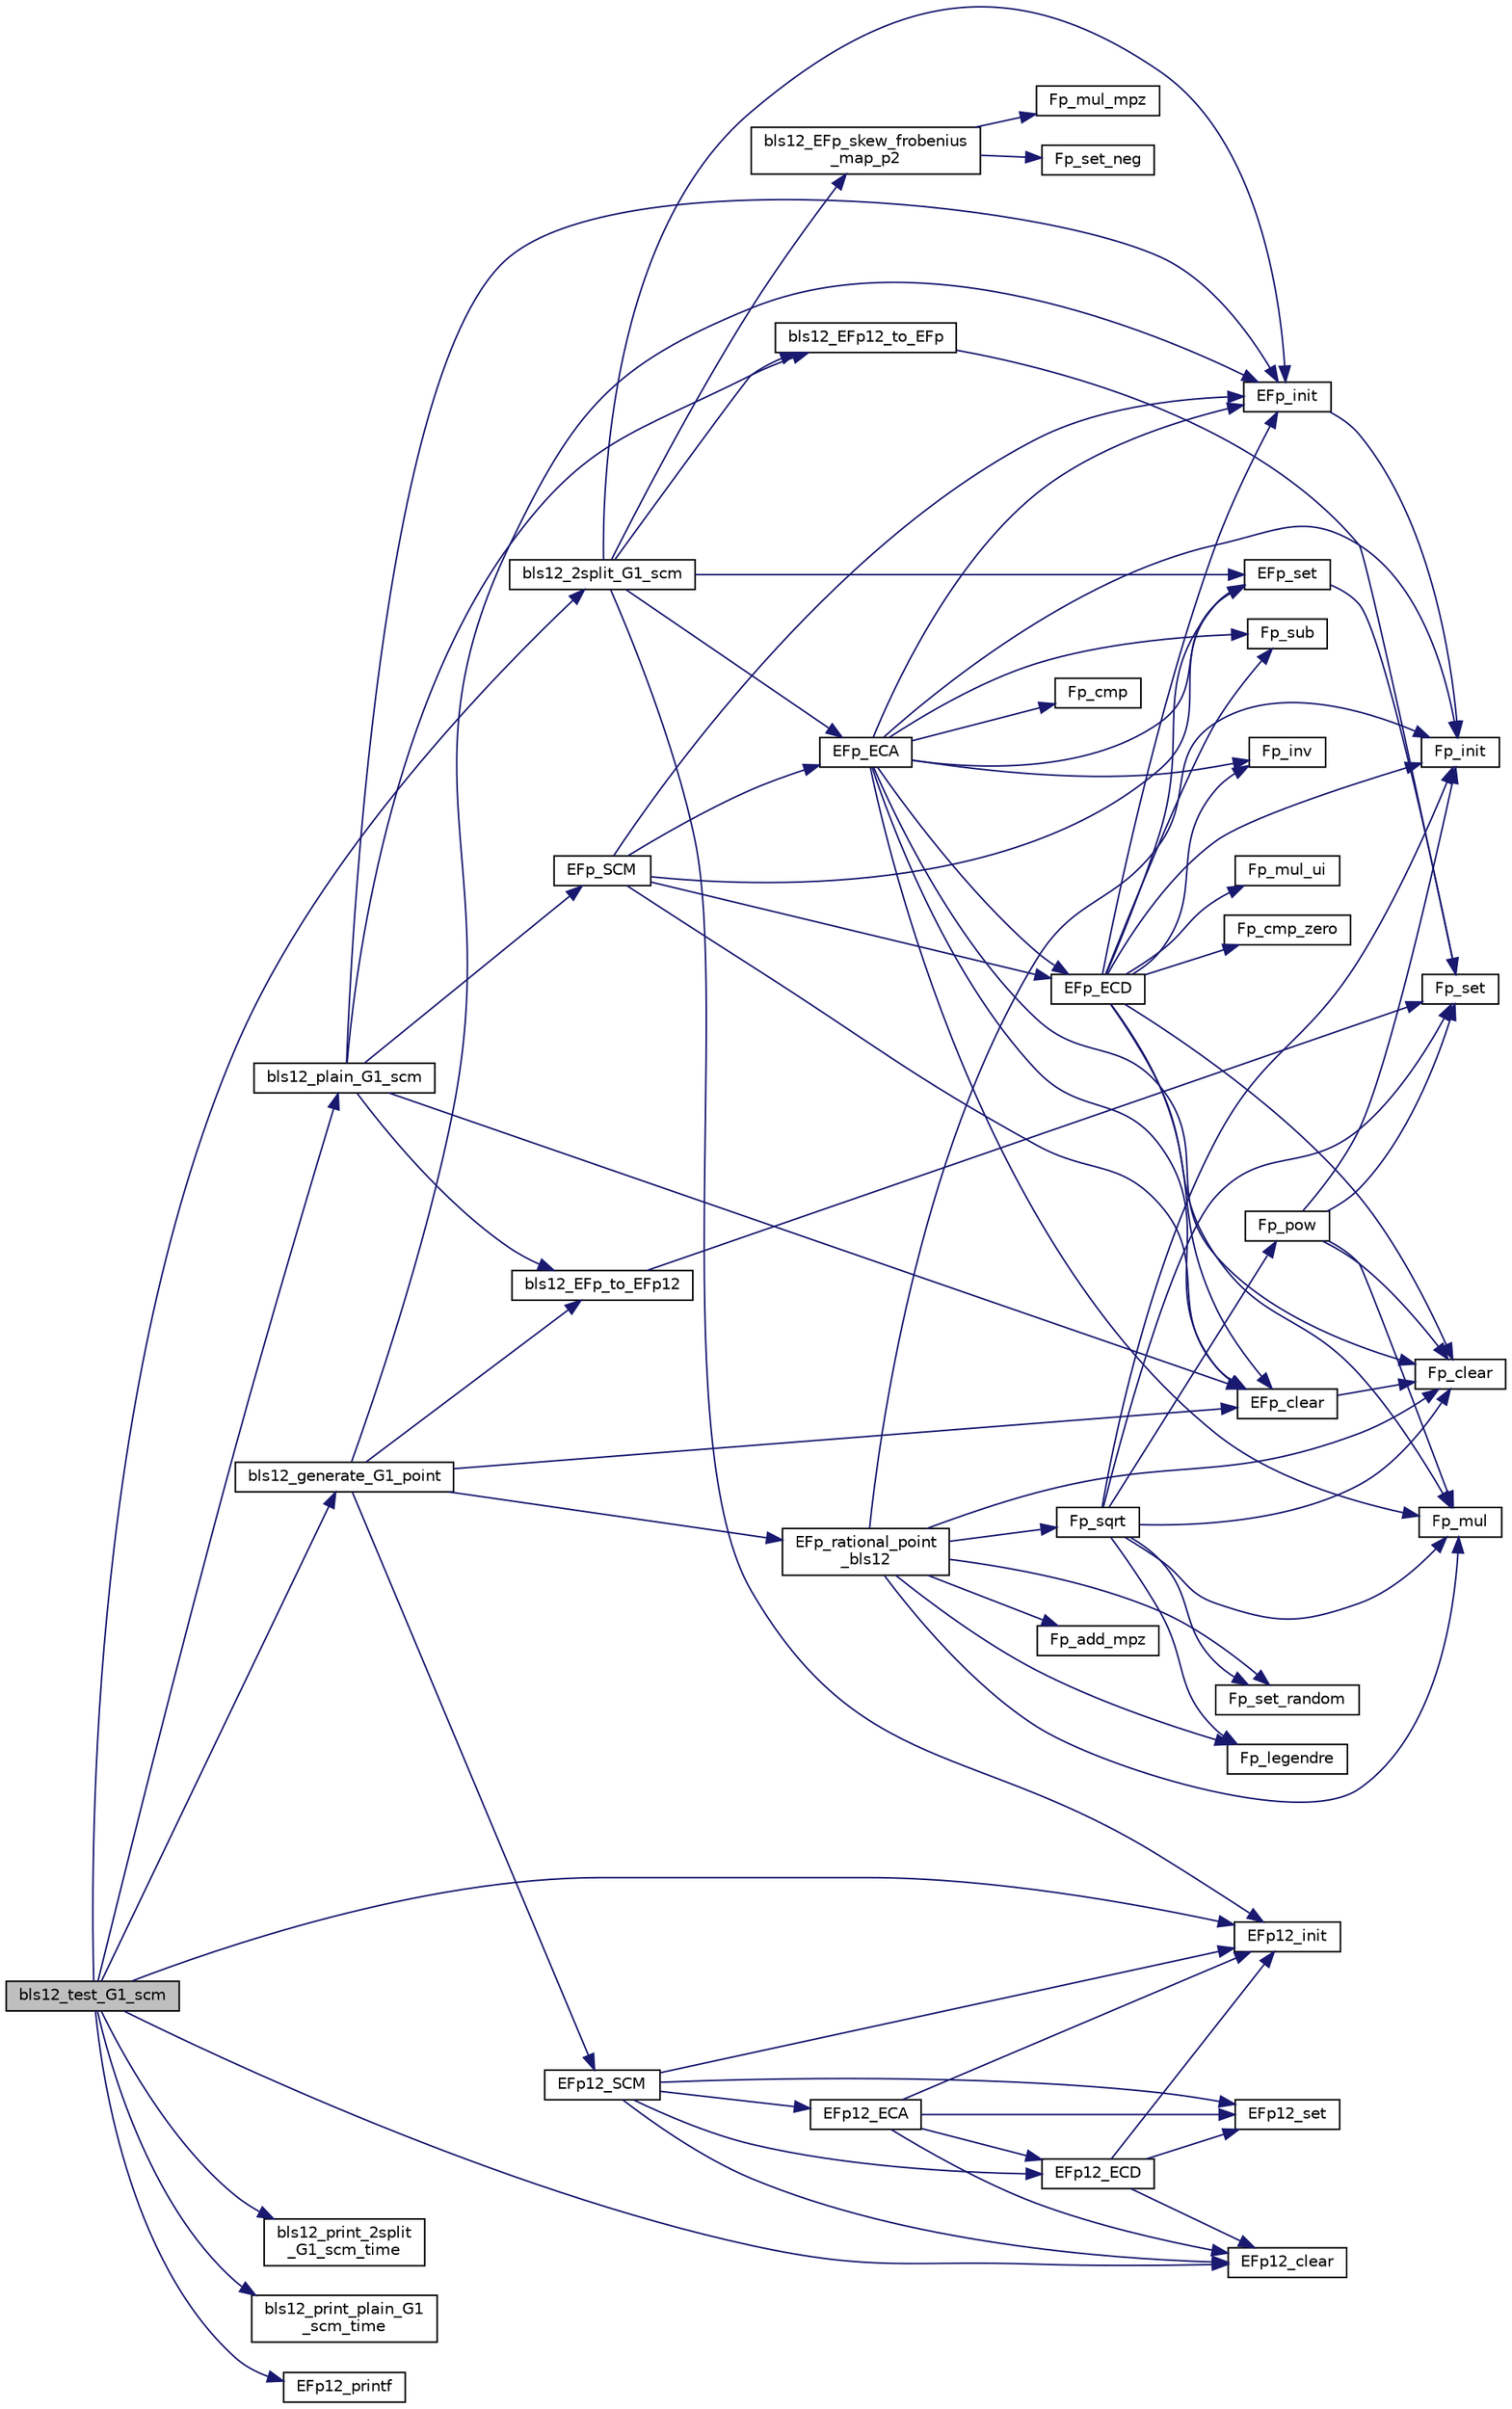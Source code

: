 digraph "bls12_test_G1_scm"
{
  edge [fontname="Helvetica",fontsize="10",labelfontname="Helvetica",labelfontsize="10"];
  node [fontname="Helvetica",fontsize="10",shape=record];
  rankdir="LR";
  Node0 [label="bls12_test_G1_scm",height=0.2,width=0.4,color="black", fillcolor="grey75", style="filled", fontcolor="black"];
  Node0 -> Node1 [color="midnightblue",fontsize="10",style="solid",fontname="Helvetica"];
  Node1 [label="bls12_2split_G1_scm",height=0.2,width=0.4,color="black", fillcolor="white", style="filled",URL="$bls12__scm_8h.html#aae42e6e607e5af6339f4fc74acd931e3"];
  Node1 -> Node2 [color="midnightblue",fontsize="10",style="solid",fontname="Helvetica"];
  Node2 [label="bls12_EFp12_to_EFp",height=0.2,width=0.4,color="black", fillcolor="white", style="filled",URL="$bls12__twist_8h.html#ab400c20c7379b8092500f351fda16323"];
  Node2 -> Node3 [color="midnightblue",fontsize="10",style="solid",fontname="Helvetica"];
  Node3 [label="Fp_set",height=0.2,width=0.4,color="black", fillcolor="white", style="filled",URL="$bn__fp_8h.html#ab986f83b75086cf6c3f40105c5ae23b8"];
  Node1 -> Node4 [color="midnightblue",fontsize="10",style="solid",fontname="Helvetica"];
  Node4 [label="bls12_EFp_skew_frobenius\l_map_p2",height=0.2,width=0.4,color="black", fillcolor="white", style="filled",URL="$bls12__skew__frobenius_8h.html#a27f5995aeb743e8ca184d8fdfe4dd819"];
  Node4 -> Node5 [color="midnightblue",fontsize="10",style="solid",fontname="Helvetica"];
  Node5 [label="Fp_mul_mpz",height=0.2,width=0.4,color="black", fillcolor="white", style="filled",URL="$bn__fp_8h.html#a8fccc49cb2bfe0065b0b8374f49b2a2e"];
  Node4 -> Node6 [color="midnightblue",fontsize="10",style="solid",fontname="Helvetica"];
  Node6 [label="Fp_set_neg",height=0.2,width=0.4,color="black", fillcolor="white", style="filled",URL="$bn__fp_8h.html#ab8ccba7d599eda4d0cd9e34b09fe38e6"];
  Node1 -> Node7 [color="midnightblue",fontsize="10",style="solid",fontname="Helvetica"];
  Node7 [label="EFp12_init",height=0.2,width=0.4,color="black", fillcolor="white", style="filled",URL="$bn__efp12_8h.html#a1cef63517b0aaf7a3c4c3f0b030d00aa"];
  Node1 -> Node8 [color="midnightblue",fontsize="10",style="solid",fontname="Helvetica"];
  Node8 [label="EFp_ECA",height=0.2,width=0.4,color="black", fillcolor="white", style="filled",URL="$bn__efp_8h.html#a4b290a91bf913cf38dffee13f1db784b"];
  Node8 -> Node9 [color="midnightblue",fontsize="10",style="solid",fontname="Helvetica"];
  Node9 [label="EFp_set",height=0.2,width=0.4,color="black", fillcolor="white", style="filled",URL="$bn__efp_8h.html#abb438750cc5bfec2da8cd2f3863a985f"];
  Node9 -> Node3 [color="midnightblue",fontsize="10",style="solid",fontname="Helvetica"];
  Node8 -> Node10 [color="midnightblue",fontsize="10",style="solid",fontname="Helvetica"];
  Node10 [label="Fp_cmp",height=0.2,width=0.4,color="black", fillcolor="white", style="filled",URL="$bn__fp_8h.html#a62942c9110cdc838f5658552ced10c44"];
  Node8 -> Node11 [color="midnightblue",fontsize="10",style="solid",fontname="Helvetica"];
  Node11 [label="EFp_ECD",height=0.2,width=0.4,color="black", fillcolor="white", style="filled",URL="$bn__efp_8h.html#a9ba98cee075d39257ea190cbe340dec5"];
  Node11 -> Node12 [color="midnightblue",fontsize="10",style="solid",fontname="Helvetica"];
  Node12 [label="Fp_cmp_zero",height=0.2,width=0.4,color="black", fillcolor="white", style="filled",URL="$bn__fp_8h.html#aec58d8f8fc7bd265254ec7154d7067db"];
  Node11 -> Node13 [color="midnightblue",fontsize="10",style="solid",fontname="Helvetica"];
  Node13 [label="EFp_init",height=0.2,width=0.4,color="black", fillcolor="white", style="filled",URL="$bn__efp_8h.html#a2b1c0fe61a09134e31640f1565a48ed1"];
  Node13 -> Node14 [color="midnightblue",fontsize="10",style="solid",fontname="Helvetica"];
  Node14 [label="Fp_init",height=0.2,width=0.4,color="black", fillcolor="white", style="filled",URL="$bn__fp_8h.html#af102c589736284034064b7c2283000cb"];
  Node11 -> Node9 [color="midnightblue",fontsize="10",style="solid",fontname="Helvetica"];
  Node11 -> Node14 [color="midnightblue",fontsize="10",style="solid",fontname="Helvetica"];
  Node11 -> Node15 [color="midnightblue",fontsize="10",style="solid",fontname="Helvetica"];
  Node15 [label="Fp_mul_ui",height=0.2,width=0.4,color="black", fillcolor="white", style="filled",URL="$bn__fp_8h.html#ae5f57c940ac4e120f380e4bc2e9ff13d"];
  Node11 -> Node16 [color="midnightblue",fontsize="10",style="solid",fontname="Helvetica"];
  Node16 [label="Fp_inv",height=0.2,width=0.4,color="black", fillcolor="white", style="filled",URL="$bn__fp_8h.html#aed138c92bbb10803bffd0f8eb0c090ce"];
  Node11 -> Node17 [color="midnightblue",fontsize="10",style="solid",fontname="Helvetica"];
  Node17 [label="Fp_mul",height=0.2,width=0.4,color="black", fillcolor="white", style="filled",URL="$bn__fp_8h.html#a880fb156a0cc84e3483d481f9f22784e"];
  Node11 -> Node18 [color="midnightblue",fontsize="10",style="solid",fontname="Helvetica"];
  Node18 [label="Fp_sub",height=0.2,width=0.4,color="black", fillcolor="white", style="filled",URL="$bn__fp_8h.html#ac462212d662d8bd7041f5fa8df436c2d"];
  Node11 -> Node19 [color="midnightblue",fontsize="10",style="solid",fontname="Helvetica"];
  Node19 [label="Fp_clear",height=0.2,width=0.4,color="black", fillcolor="white", style="filled",URL="$bn__fp_8h.html#a8020d216e590f1a4e3ed197dac0920fc"];
  Node11 -> Node20 [color="midnightblue",fontsize="10",style="solid",fontname="Helvetica"];
  Node20 [label="EFp_clear",height=0.2,width=0.4,color="black", fillcolor="white", style="filled",URL="$bn__efp_8h.html#a8d12aae9ceed0cf06fffc1dc2c2aae40"];
  Node20 -> Node19 [color="midnightblue",fontsize="10",style="solid",fontname="Helvetica"];
  Node8 -> Node13 [color="midnightblue",fontsize="10",style="solid",fontname="Helvetica"];
  Node8 -> Node14 [color="midnightblue",fontsize="10",style="solid",fontname="Helvetica"];
  Node8 -> Node18 [color="midnightblue",fontsize="10",style="solid",fontname="Helvetica"];
  Node8 -> Node16 [color="midnightblue",fontsize="10",style="solid",fontname="Helvetica"];
  Node8 -> Node17 [color="midnightblue",fontsize="10",style="solid",fontname="Helvetica"];
  Node8 -> Node19 [color="midnightblue",fontsize="10",style="solid",fontname="Helvetica"];
  Node8 -> Node20 [color="midnightblue",fontsize="10",style="solid",fontname="Helvetica"];
  Node1 -> Node13 [color="midnightblue",fontsize="10",style="solid",fontname="Helvetica"];
  Node1 -> Node9 [color="midnightblue",fontsize="10",style="solid",fontname="Helvetica"];
  Node0 -> Node21 [color="midnightblue",fontsize="10",style="solid",fontname="Helvetica"];
  Node21 [label="bls12_generate_G1_point",height=0.2,width=0.4,color="black", fillcolor="white", style="filled",URL="$bls12__generate__points_8h.html#a72ef3b90d050e3eeb5395016e62ceaf1"];
  Node21 -> Node22 [color="midnightblue",fontsize="10",style="solid",fontname="Helvetica"];
  Node22 [label="bls12_EFp_to_EFp12",height=0.2,width=0.4,color="black", fillcolor="white", style="filled",URL="$bls12__twist_8h.html#a1fff3d9b5a4da8df91e68493d344cb6b"];
  Node22 -> Node3 [color="midnightblue",fontsize="10",style="solid",fontname="Helvetica"];
  Node21 -> Node23 [color="midnightblue",fontsize="10",style="solid",fontname="Helvetica"];
  Node23 [label="EFp12_SCM",height=0.2,width=0.4,color="black", fillcolor="white", style="filled",URL="$bn__efp12_8h.html#a525c20258f15285298ddf9ef3d334a67"];
  Node23 -> Node24 [color="midnightblue",fontsize="10",style="solid",fontname="Helvetica"];
  Node24 [label="EFp12_set",height=0.2,width=0.4,color="black", fillcolor="white", style="filled",URL="$bn__efp12_8h.html#add6e88c55e9b0107afabd8ff793545da"];
  Node23 -> Node7 [color="midnightblue",fontsize="10",style="solid",fontname="Helvetica"];
  Node23 -> Node25 [color="midnightblue",fontsize="10",style="solid",fontname="Helvetica"];
  Node25 [label="EFp12_ECD",height=0.2,width=0.4,color="black", fillcolor="white", style="filled",URL="$bn__efp12_8h.html#a47a2b437c57858628f6571fa74eaf8a9"];
  Node25 -> Node7 [color="midnightblue",fontsize="10",style="solid",fontname="Helvetica"];
  Node25 -> Node24 [color="midnightblue",fontsize="10",style="solid",fontname="Helvetica"];
  Node25 -> Node26 [color="midnightblue",fontsize="10",style="solid",fontname="Helvetica"];
  Node26 [label="EFp12_clear",height=0.2,width=0.4,color="black", fillcolor="white", style="filled",URL="$bn__efp12_8h.html#af82bf012407b635d6e636d5323cd5da8"];
  Node23 -> Node27 [color="midnightblue",fontsize="10",style="solid",fontname="Helvetica"];
  Node27 [label="EFp12_ECA",height=0.2,width=0.4,color="black", fillcolor="white", style="filled",URL="$bn__efp12_8h.html#aa9cc7485b8fda733e5d194e0b658afe4"];
  Node27 -> Node24 [color="midnightblue",fontsize="10",style="solid",fontname="Helvetica"];
  Node27 -> Node25 [color="midnightblue",fontsize="10",style="solid",fontname="Helvetica"];
  Node27 -> Node7 [color="midnightblue",fontsize="10",style="solid",fontname="Helvetica"];
  Node27 -> Node26 [color="midnightblue",fontsize="10",style="solid",fontname="Helvetica"];
  Node23 -> Node26 [color="midnightblue",fontsize="10",style="solid",fontname="Helvetica"];
  Node21 -> Node20 [color="midnightblue",fontsize="10",style="solid",fontname="Helvetica"];
  Node21 -> Node13 [color="midnightblue",fontsize="10",style="solid",fontname="Helvetica"];
  Node21 -> Node28 [color="midnightblue",fontsize="10",style="solid",fontname="Helvetica"];
  Node28 [label="EFp_rational_point\l_bls12",height=0.2,width=0.4,color="black", fillcolor="white", style="filled",URL="$bn__efp_8h.html#a131fa3538790c33f2006d84b4a60f4e5"];
  Node28 -> Node14 [color="midnightblue",fontsize="10",style="solid",fontname="Helvetica"];
  Node28 -> Node29 [color="midnightblue",fontsize="10",style="solid",fontname="Helvetica"];
  Node29 [label="Fp_set_random",height=0.2,width=0.4,color="black", fillcolor="white", style="filled",URL="$bn__fp_8h.html#afd32945f05593f2832d301c043b2b437"];
  Node28 -> Node17 [color="midnightblue",fontsize="10",style="solid",fontname="Helvetica"];
  Node28 -> Node30 [color="midnightblue",fontsize="10",style="solid",fontname="Helvetica"];
  Node30 [label="Fp_add_mpz",height=0.2,width=0.4,color="black", fillcolor="white", style="filled",URL="$bn__fp_8h.html#a5e260a66d393501471c5fd9c8639a610"];
  Node28 -> Node31 [color="midnightblue",fontsize="10",style="solid",fontname="Helvetica"];
  Node31 [label="Fp_legendre",height=0.2,width=0.4,color="black", fillcolor="white", style="filled",URL="$bn__fp_8h.html#af7eedeaca3d3493d084125e1555ac71e"];
  Node28 -> Node32 [color="midnightblue",fontsize="10",style="solid",fontname="Helvetica"];
  Node32 [label="Fp_sqrt",height=0.2,width=0.4,color="black", fillcolor="white", style="filled",URL="$bn__fp_8h.html#acfc7bfa81b3f370904680568d52a54cd"];
  Node32 -> Node14 [color="midnightblue",fontsize="10",style="solid",fontname="Helvetica"];
  Node32 -> Node29 [color="midnightblue",fontsize="10",style="solid",fontname="Helvetica"];
  Node32 -> Node31 [color="midnightblue",fontsize="10",style="solid",fontname="Helvetica"];
  Node32 -> Node33 [color="midnightblue",fontsize="10",style="solid",fontname="Helvetica"];
  Node33 [label="Fp_pow",height=0.2,width=0.4,color="black", fillcolor="white", style="filled",URL="$bn__fp_8h.html#a0a229db7cfb57e337de586eb3695fa28"];
  Node33 -> Node14 [color="midnightblue",fontsize="10",style="solid",fontname="Helvetica"];
  Node33 -> Node3 [color="midnightblue",fontsize="10",style="solid",fontname="Helvetica"];
  Node33 -> Node17 [color="midnightblue",fontsize="10",style="solid",fontname="Helvetica"];
  Node33 -> Node19 [color="midnightblue",fontsize="10",style="solid",fontname="Helvetica"];
  Node32 -> Node17 [color="midnightblue",fontsize="10",style="solid",fontname="Helvetica"];
  Node32 -> Node3 [color="midnightblue",fontsize="10",style="solid",fontname="Helvetica"];
  Node32 -> Node19 [color="midnightblue",fontsize="10",style="solid",fontname="Helvetica"];
  Node28 -> Node19 [color="midnightblue",fontsize="10",style="solid",fontname="Helvetica"];
  Node0 -> Node34 [color="midnightblue",fontsize="10",style="solid",fontname="Helvetica"];
  Node34 [label="bls12_plain_G1_scm",height=0.2,width=0.4,color="black", fillcolor="white", style="filled",URL="$bls12__scm_8h.html#ab42ad3cac9466541c248ac236a74159f"];
  Node34 -> Node2 [color="midnightblue",fontsize="10",style="solid",fontname="Helvetica"];
  Node34 -> Node22 [color="midnightblue",fontsize="10",style="solid",fontname="Helvetica"];
  Node34 -> Node20 [color="midnightblue",fontsize="10",style="solid",fontname="Helvetica"];
  Node34 -> Node13 [color="midnightblue",fontsize="10",style="solid",fontname="Helvetica"];
  Node34 -> Node35 [color="midnightblue",fontsize="10",style="solid",fontname="Helvetica"];
  Node35 [label="EFp_SCM",height=0.2,width=0.4,color="black", fillcolor="white", style="filled",URL="$bn__efp_8h.html#a39968088354e07b3bff879ea6ce7eea3"];
  Node35 -> Node9 [color="midnightblue",fontsize="10",style="solid",fontname="Helvetica"];
  Node35 -> Node13 [color="midnightblue",fontsize="10",style="solid",fontname="Helvetica"];
  Node35 -> Node11 [color="midnightblue",fontsize="10",style="solid",fontname="Helvetica"];
  Node35 -> Node8 [color="midnightblue",fontsize="10",style="solid",fontname="Helvetica"];
  Node35 -> Node20 [color="midnightblue",fontsize="10",style="solid",fontname="Helvetica"];
  Node0 -> Node36 [color="midnightblue",fontsize="10",style="solid",fontname="Helvetica"];
  Node36 [label="bls12_print_2split\l_G1_scm_time",height=0.2,width=0.4,color="black", fillcolor="white", style="filled",URL="$bls12__timeprint_8h.html#a211f07cd23f47165f01bb41685beae36"];
  Node0 -> Node37 [color="midnightblue",fontsize="10",style="solid",fontname="Helvetica"];
  Node37 [label="bls12_print_plain_G1\l_scm_time",height=0.2,width=0.4,color="black", fillcolor="white", style="filled",URL="$bls12__timeprint_8h.html#a2eab533b7aad43af259ff5ff4dd4affd"];
  Node0 -> Node26 [color="midnightblue",fontsize="10",style="solid",fontname="Helvetica"];
  Node0 -> Node7 [color="midnightblue",fontsize="10",style="solid",fontname="Helvetica"];
  Node0 -> Node38 [color="midnightblue",fontsize="10",style="solid",fontname="Helvetica"];
  Node38 [label="EFp12_printf",height=0.2,width=0.4,color="black", fillcolor="white", style="filled",URL="$bn__efp12_8h.html#a71ea4e076240e86eadc51073a714667c"];
}

